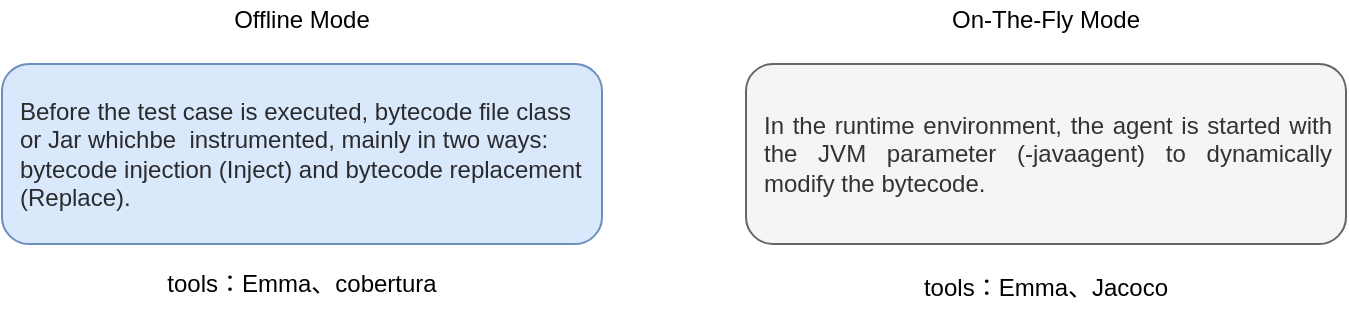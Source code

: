 <mxfile version="20.2.3" type="device"><diagram id="cJFECXr8ekBo1AQsCm3l" name="第 1 页"><mxGraphModel dx="1038" dy="641" grid="0" gridSize="10" guides="1" tooltips="1" connect="1" arrows="1" fold="1" page="1" pageScale="1" pageWidth="1654" pageHeight="2336" math="0" shadow="0"><root><mxCell id="0"/><mxCell id="1" parent="0"/><mxCell id="JeuifPSX1700_ru4H_SG-4" value="Offline Mode" style="text;html=1;strokeColor=none;fillColor=none;align=center;verticalAlign=middle;whiteSpace=wrap;rounded=0;" parent="1" vertex="1"><mxGeometry x="290" y="268" width="80" height="20" as="geometry"/></mxCell><mxCell id="JeuifPSX1700_ru4H_SG-6" value="&lt;div style=&quot;&quot;&gt;&lt;span style=&quot;color: rgb(42, 43, 46);&quot;&gt;Before the test case is executed, bytecode file class or Jar whichbe&amp;nbsp; instrumented&lt;/span&gt;&lt;span style=&quot;color: rgb(42, 43, 46);&quot;&gt;, mainly in two ways: bytecode injection (Inject) and bytecode replacement (Replace).&lt;/span&gt;&lt;br&gt;&lt;/div&gt;" style="rounded=1;whiteSpace=wrap;html=1;align=left;spacingRight=7;spacingLeft=7;fillColor=#dae8fc;strokeColor=#6c8ebf;" parent="1" vertex="1"><mxGeometry x="180" y="300" width="300" height="90" as="geometry"/></mxCell><mxCell id="JeuifPSX1700_ru4H_SG-7" value="On-The-Fly Mode" style="text;html=1;strokeColor=none;fillColor=none;align=center;verticalAlign=middle;whiteSpace=wrap;rounded=0;" parent="1" vertex="1"><mxGeometry x="647" y="268" width="110" height="20" as="geometry"/></mxCell><mxCell id="JeuifPSX1700_ru4H_SG-10" value="&lt;div style=&quot;text-align: justify;&quot;&gt;&lt;span style=&quot;background-color: initial;&quot;&gt;In the runtime environment, the agent is started with the JVM parameter (-javaagent) to dynamically modify the bytecode.&lt;/span&gt;&lt;/div&gt;" style="rounded=1;whiteSpace=wrap;html=1;align=left;spacingLeft=7;spacingRight=7;fillColor=#f5f5f5;fontColor=#333333;strokeColor=#666666;" parent="1" vertex="1"><mxGeometry x="552" y="300" width="300" height="90" as="geometry"/></mxCell><mxCell id="JeuifPSX1700_ru4H_SG-13" value="&lt;div style=&quot;text-align: left&quot;&gt;&lt;span&gt;tools：Emma、cobertura&lt;/span&gt;&lt;/div&gt;" style="text;html=1;strokeColor=none;fillColor=none;align=center;verticalAlign=middle;whiteSpace=wrap;rounded=0;" parent="1" vertex="1"><mxGeometry x="230" y="400" width="200" height="20" as="geometry"/></mxCell><mxCell id="JeuifPSX1700_ru4H_SG-14" value="&lt;div style=&quot;text-align: left&quot;&gt;&lt;span&gt;tools：Emma、Jacoco&lt;/span&gt;&lt;/div&gt;" style="text;html=1;strokeColor=none;fillColor=none;align=center;verticalAlign=middle;whiteSpace=wrap;rounded=0;" parent="1" vertex="1"><mxGeometry x="602" y="402" width="200" height="20" as="geometry"/></mxCell></root></mxGraphModel></diagram></mxfile>